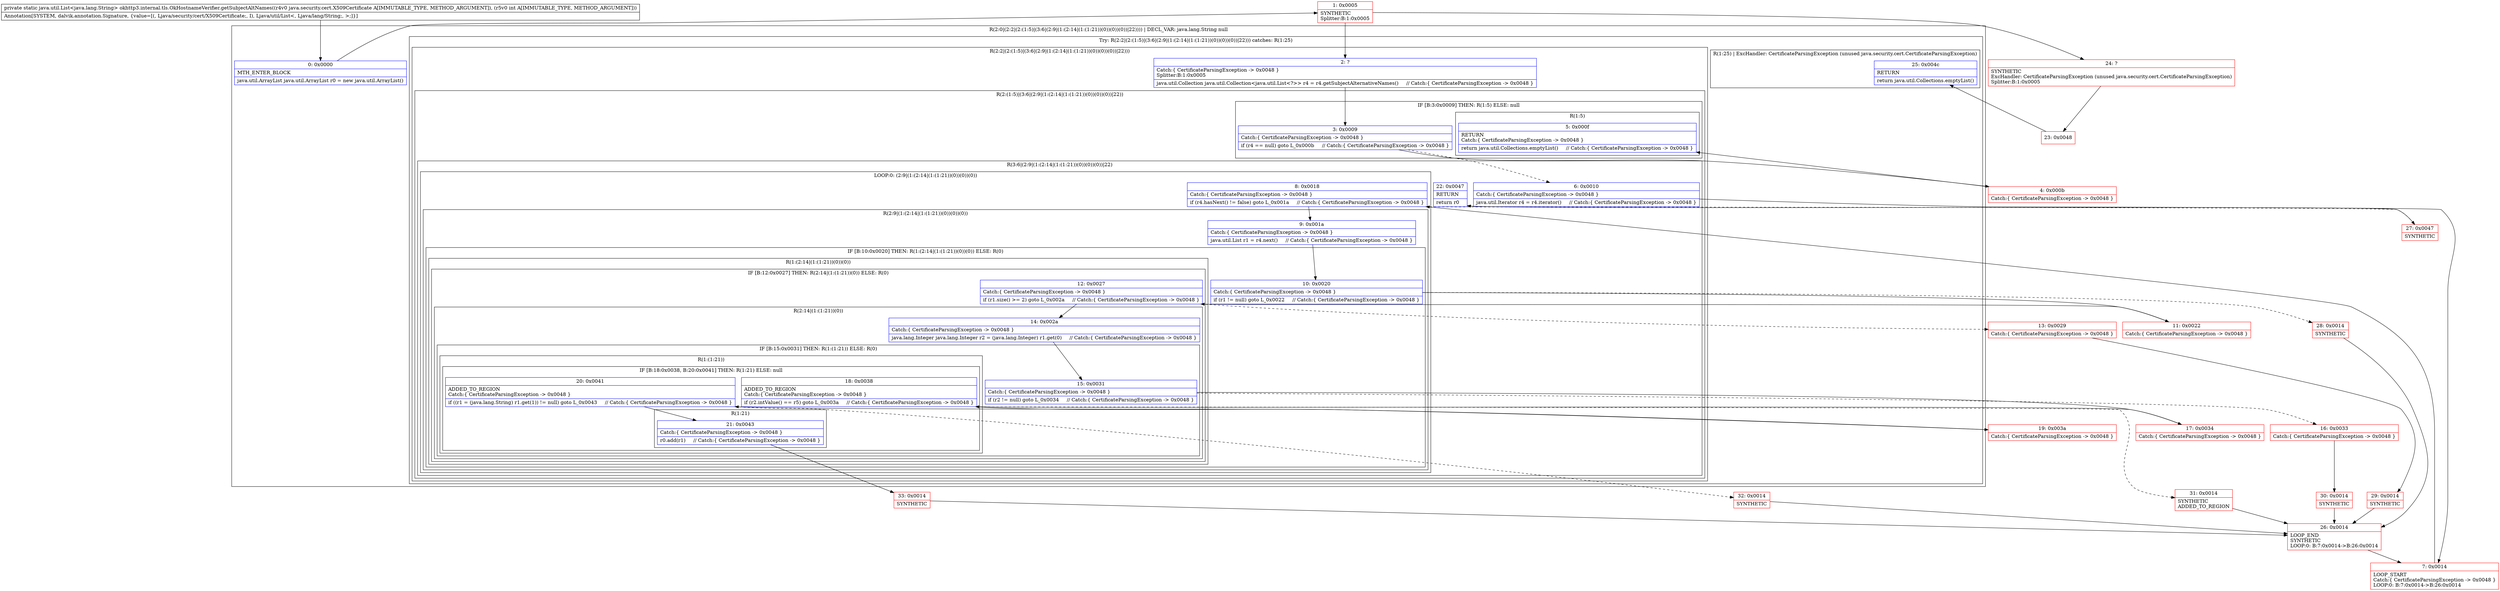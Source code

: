 digraph "CFG forokhttp3.internal.tls.OkHostnameVerifier.getSubjectAltNames(Ljava\/security\/cert\/X509Certificate;I)Ljava\/util\/List;" {
subgraph cluster_Region_509107441 {
label = "R(2:0|(2:2|(2:(1:5)|(3:6|(2:9|(1:(2:14|(1:(1:21))(0))(0))(0))|22)))) | DECL_VAR: java.lang.String null\l";
node [shape=record,color=blue];
Node_0 [shape=record,label="{0\:\ 0x0000|MTH_ENTER_BLOCK\l|java.util.ArrayList java.util.ArrayList r0 = new java.util.ArrayList()\l}"];
subgraph cluster_TryCatchRegion_2084204410 {
label = "Try: R(2:2|(2:(1:5)|(3:6|(2:9|(1:(2:14|(1:(1:21))(0))(0))(0))|22))) catches: R(1:25)";
node [shape=record,color=blue];
subgraph cluster_Region_175207195 {
label = "R(2:2|(2:(1:5)|(3:6|(2:9|(1:(2:14|(1:(1:21))(0))(0))(0))|22)))";
node [shape=record,color=blue];
Node_2 [shape=record,label="{2\:\ ?|Catch:\{ CertificateParsingException \-\> 0x0048 \}\lSplitter:B:1:0x0005\l|java.util.Collection java.util.Collection\<java.util.List\<?\>\> r4 = r4.getSubjectAlternativeNames()     \/\/ Catch:\{ CertificateParsingException \-\> 0x0048 \}\l}"];
subgraph cluster_Region_621902052 {
label = "R(2:(1:5)|(3:6|(2:9|(1:(2:14|(1:(1:21))(0))(0))(0))|22))";
node [shape=record,color=blue];
subgraph cluster_IfRegion_1452411248 {
label = "IF [B:3:0x0009] THEN: R(1:5) ELSE: null";
node [shape=record,color=blue];
Node_3 [shape=record,label="{3\:\ 0x0009|Catch:\{ CertificateParsingException \-\> 0x0048 \}\l|if (r4 == null) goto L_0x000b     \/\/ Catch:\{ CertificateParsingException \-\> 0x0048 \}\l}"];
subgraph cluster_Region_1353350024 {
label = "R(1:5)";
node [shape=record,color=blue];
Node_5 [shape=record,label="{5\:\ 0x000f|RETURN\lCatch:\{ CertificateParsingException \-\> 0x0048 \}\l|return java.util.Collections.emptyList()     \/\/ Catch:\{ CertificateParsingException \-\> 0x0048 \}\l}"];
}
}
subgraph cluster_Region_1078752008 {
label = "R(3:6|(2:9|(1:(2:14|(1:(1:21))(0))(0))(0))|22)";
node [shape=record,color=blue];
Node_6 [shape=record,label="{6\:\ 0x0010|Catch:\{ CertificateParsingException \-\> 0x0048 \}\l|java.util.Iterator r4 = r4.iterator()     \/\/ Catch:\{ CertificateParsingException \-\> 0x0048 \}\l}"];
subgraph cluster_LoopRegion_818802358 {
label = "LOOP:0: (2:9|(1:(2:14|(1:(1:21))(0))(0))(0))";
node [shape=record,color=blue];
Node_8 [shape=record,label="{8\:\ 0x0018|Catch:\{ CertificateParsingException \-\> 0x0048 \}\l|if (r4.hasNext() != false) goto L_0x001a     \/\/ Catch:\{ CertificateParsingException \-\> 0x0048 \}\l}"];
subgraph cluster_Region_522393194 {
label = "R(2:9|(1:(2:14|(1:(1:21))(0))(0))(0))";
node [shape=record,color=blue];
Node_9 [shape=record,label="{9\:\ 0x001a|Catch:\{ CertificateParsingException \-\> 0x0048 \}\l|java.util.List r1 = r4.next()     \/\/ Catch:\{ CertificateParsingException \-\> 0x0048 \}\l}"];
subgraph cluster_IfRegion_828082994 {
label = "IF [B:10:0x0020] THEN: R(1:(2:14|(1:(1:21))(0))(0)) ELSE: R(0)";
node [shape=record,color=blue];
Node_10 [shape=record,label="{10\:\ 0x0020|Catch:\{ CertificateParsingException \-\> 0x0048 \}\l|if (r1 != null) goto L_0x0022     \/\/ Catch:\{ CertificateParsingException \-\> 0x0048 \}\l}"];
subgraph cluster_Region_841924778 {
label = "R(1:(2:14|(1:(1:21))(0))(0))";
node [shape=record,color=blue];
subgraph cluster_IfRegion_1841897479 {
label = "IF [B:12:0x0027] THEN: R(2:14|(1:(1:21))(0)) ELSE: R(0)";
node [shape=record,color=blue];
Node_12 [shape=record,label="{12\:\ 0x0027|Catch:\{ CertificateParsingException \-\> 0x0048 \}\l|if (r1.size() \>= 2) goto L_0x002a     \/\/ Catch:\{ CertificateParsingException \-\> 0x0048 \}\l}"];
subgraph cluster_Region_1648117957 {
label = "R(2:14|(1:(1:21))(0))";
node [shape=record,color=blue];
Node_14 [shape=record,label="{14\:\ 0x002a|Catch:\{ CertificateParsingException \-\> 0x0048 \}\l|java.lang.Integer java.lang.Integer r2 = (java.lang.Integer) r1.get(0)     \/\/ Catch:\{ CertificateParsingException \-\> 0x0048 \}\l}"];
subgraph cluster_IfRegion_1103864761 {
label = "IF [B:15:0x0031] THEN: R(1:(1:21)) ELSE: R(0)";
node [shape=record,color=blue];
Node_15 [shape=record,label="{15\:\ 0x0031|Catch:\{ CertificateParsingException \-\> 0x0048 \}\l|if (r2 != null) goto L_0x0034     \/\/ Catch:\{ CertificateParsingException \-\> 0x0048 \}\l}"];
subgraph cluster_Region_1792998290 {
label = "R(1:(1:21))";
node [shape=record,color=blue];
subgraph cluster_IfRegion_1076095280 {
label = "IF [B:18:0x0038, B:20:0x0041] THEN: R(1:21) ELSE: null";
node [shape=record,color=blue];
Node_18 [shape=record,label="{18\:\ 0x0038|ADDED_TO_REGION\lCatch:\{ CertificateParsingException \-\> 0x0048 \}\l|if (r2.intValue() == r5) goto L_0x003a     \/\/ Catch:\{ CertificateParsingException \-\> 0x0048 \}\l}"];
Node_20 [shape=record,label="{20\:\ 0x0041|ADDED_TO_REGION\lCatch:\{ CertificateParsingException \-\> 0x0048 \}\l|if ((r1 = (java.lang.String) r1.get(1)) != null) goto L_0x0043     \/\/ Catch:\{ CertificateParsingException \-\> 0x0048 \}\l}"];
subgraph cluster_Region_798191910 {
label = "R(1:21)";
node [shape=record,color=blue];
Node_21 [shape=record,label="{21\:\ 0x0043|Catch:\{ CertificateParsingException \-\> 0x0048 \}\l|r0.add(r1)     \/\/ Catch:\{ CertificateParsingException \-\> 0x0048 \}\l}"];
}
}
}
subgraph cluster_Region_120717280 {
label = "R(0)";
node [shape=record,color=blue];
}
}
}
subgraph cluster_Region_1130251324 {
label = "R(0)";
node [shape=record,color=blue];
}
}
}
subgraph cluster_Region_1739824456 {
label = "R(0)";
node [shape=record,color=blue];
}
}
}
}
Node_22 [shape=record,label="{22\:\ 0x0047|RETURN\l|return r0\l}"];
}
}
}
subgraph cluster_Region_2058156103 {
label = "R(1:25) | ExcHandler: CertificateParsingException (unused java.security.cert.CertificateParsingException)\l";
node [shape=record,color=blue];
Node_25 [shape=record,label="{25\:\ 0x004c|RETURN\l|return java.util.Collections.emptyList()\l}"];
}
}
}
subgraph cluster_Region_2058156103 {
label = "R(1:25) | ExcHandler: CertificateParsingException (unused java.security.cert.CertificateParsingException)\l";
node [shape=record,color=blue];
Node_25 [shape=record,label="{25\:\ 0x004c|RETURN\l|return java.util.Collections.emptyList()\l}"];
}
Node_1 [shape=record,color=red,label="{1\:\ 0x0005|SYNTHETIC\lSplitter:B:1:0x0005\l}"];
Node_4 [shape=record,color=red,label="{4\:\ 0x000b|Catch:\{ CertificateParsingException \-\> 0x0048 \}\l}"];
Node_7 [shape=record,color=red,label="{7\:\ 0x0014|LOOP_START\lCatch:\{ CertificateParsingException \-\> 0x0048 \}\lLOOP:0: B:7:0x0014\-\>B:26:0x0014\l}"];
Node_11 [shape=record,color=red,label="{11\:\ 0x0022|Catch:\{ CertificateParsingException \-\> 0x0048 \}\l}"];
Node_13 [shape=record,color=red,label="{13\:\ 0x0029|Catch:\{ CertificateParsingException \-\> 0x0048 \}\l}"];
Node_16 [shape=record,color=red,label="{16\:\ 0x0033|Catch:\{ CertificateParsingException \-\> 0x0048 \}\l}"];
Node_17 [shape=record,color=red,label="{17\:\ 0x0034|Catch:\{ CertificateParsingException \-\> 0x0048 \}\l}"];
Node_19 [shape=record,color=red,label="{19\:\ 0x003a|Catch:\{ CertificateParsingException \-\> 0x0048 \}\l}"];
Node_23 [shape=record,color=red,label="{23\:\ 0x0048}"];
Node_24 [shape=record,color=red,label="{24\:\ ?|SYNTHETIC\lExcHandler: CertificateParsingException (unused java.security.cert.CertificateParsingException)\lSplitter:B:1:0x0005\l}"];
Node_26 [shape=record,color=red,label="{26\:\ 0x0014|LOOP_END\lSYNTHETIC\lLOOP:0: B:7:0x0014\-\>B:26:0x0014\l}"];
Node_27 [shape=record,color=red,label="{27\:\ 0x0047|SYNTHETIC\l}"];
Node_28 [shape=record,color=red,label="{28\:\ 0x0014|SYNTHETIC\l}"];
Node_29 [shape=record,color=red,label="{29\:\ 0x0014|SYNTHETIC\l}"];
Node_30 [shape=record,color=red,label="{30\:\ 0x0014|SYNTHETIC\l}"];
Node_31 [shape=record,color=red,label="{31\:\ 0x0014|SYNTHETIC\lADDED_TO_REGION\l}"];
Node_32 [shape=record,color=red,label="{32\:\ 0x0014|SYNTHETIC\l}"];
Node_33 [shape=record,color=red,label="{33\:\ 0x0014|SYNTHETIC\l}"];
MethodNode[shape=record,label="{private static java.util.List\<java.lang.String\> okhttp3.internal.tls.OkHostnameVerifier.getSubjectAltNames((r4v0 java.security.cert.X509Certificate A[IMMUTABLE_TYPE, METHOD_ARGUMENT]), (r5v0 int A[IMMUTABLE_TYPE, METHOD_ARGUMENT]))  | Annotation[SYSTEM, dalvik.annotation.Signature, \{value=[(, Ljava\/security\/cert\/X509Certificate;, I), Ljava\/util\/List\<, Ljava\/lang\/String;, \>;]\}]\l}"];
MethodNode -> Node_0;
Node_0 -> Node_1;
Node_2 -> Node_3;
Node_3 -> Node_4;
Node_3 -> Node_6[style=dashed];
Node_6 -> Node_7;
Node_8 -> Node_9;
Node_8 -> Node_27[style=dashed];
Node_9 -> Node_10;
Node_10 -> Node_11;
Node_10 -> Node_28[style=dashed];
Node_12 -> Node_13[style=dashed];
Node_12 -> Node_14;
Node_14 -> Node_15;
Node_15 -> Node_16[style=dashed];
Node_15 -> Node_17;
Node_18 -> Node_19;
Node_18 -> Node_31[style=dashed];
Node_20 -> Node_21;
Node_20 -> Node_32[style=dashed];
Node_21 -> Node_33;
Node_1 -> Node_2;
Node_1 -> Node_24;
Node_4 -> Node_5;
Node_7 -> Node_8;
Node_11 -> Node_12;
Node_13 -> Node_29;
Node_16 -> Node_30;
Node_17 -> Node_18;
Node_19 -> Node_20;
Node_23 -> Node_25;
Node_24 -> Node_23;
Node_26 -> Node_7;
Node_27 -> Node_22;
Node_28 -> Node_26;
Node_29 -> Node_26;
Node_30 -> Node_26;
Node_31 -> Node_26;
Node_32 -> Node_26;
Node_33 -> Node_26;
}


